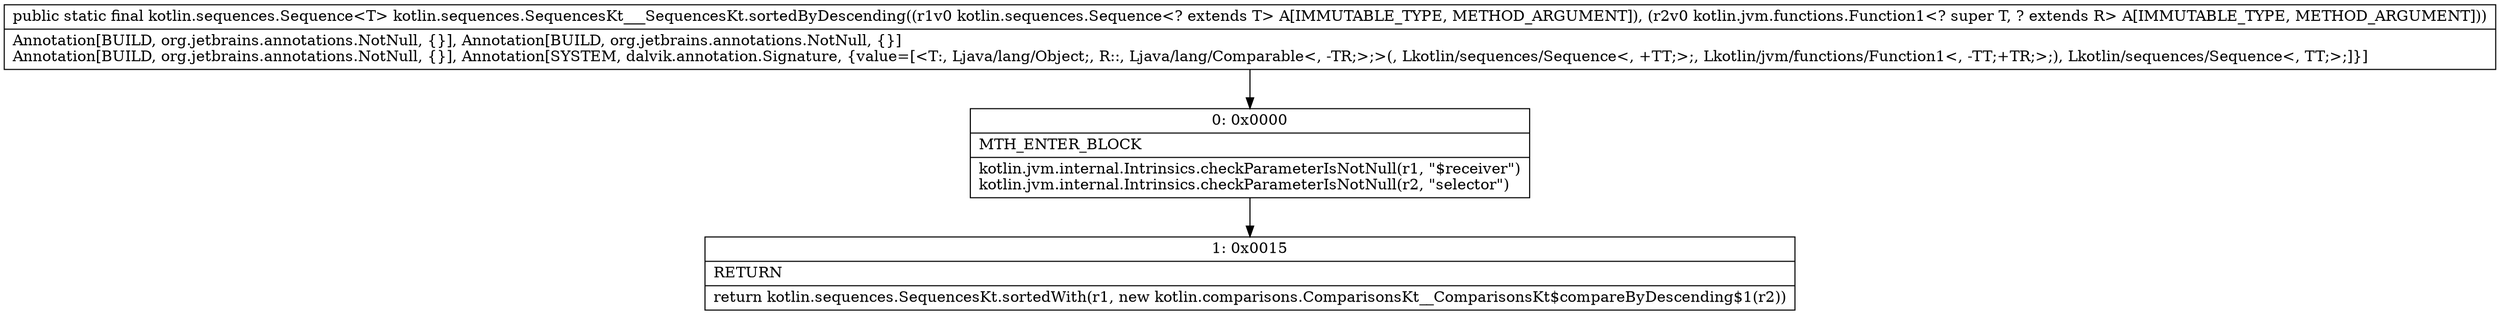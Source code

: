 digraph "CFG forkotlin.sequences.SequencesKt___SequencesKt.sortedByDescending(Lkotlin\/sequences\/Sequence;Lkotlin\/jvm\/functions\/Function1;)Lkotlin\/sequences\/Sequence;" {
Node_0 [shape=record,label="{0\:\ 0x0000|MTH_ENTER_BLOCK\l|kotlin.jvm.internal.Intrinsics.checkParameterIsNotNull(r1, \"$receiver\")\lkotlin.jvm.internal.Intrinsics.checkParameterIsNotNull(r2, \"selector\")\l}"];
Node_1 [shape=record,label="{1\:\ 0x0015|RETURN\l|return kotlin.sequences.SequencesKt.sortedWith(r1, new kotlin.comparisons.ComparisonsKt__ComparisonsKt$compareByDescending$1(r2))\l}"];
MethodNode[shape=record,label="{public static final kotlin.sequences.Sequence\<T\> kotlin.sequences.SequencesKt___SequencesKt.sortedByDescending((r1v0 kotlin.sequences.Sequence\<? extends T\> A[IMMUTABLE_TYPE, METHOD_ARGUMENT]), (r2v0 kotlin.jvm.functions.Function1\<? super T, ? extends R\> A[IMMUTABLE_TYPE, METHOD_ARGUMENT]))  | Annotation[BUILD, org.jetbrains.annotations.NotNull, \{\}], Annotation[BUILD, org.jetbrains.annotations.NotNull, \{\}]\lAnnotation[BUILD, org.jetbrains.annotations.NotNull, \{\}], Annotation[SYSTEM, dalvik.annotation.Signature, \{value=[\<T:, Ljava\/lang\/Object;, R::, Ljava\/lang\/Comparable\<, \-TR;\>;\>(, Lkotlin\/sequences\/Sequence\<, +TT;\>;, Lkotlin\/jvm\/functions\/Function1\<, \-TT;+TR;\>;), Lkotlin\/sequences\/Sequence\<, TT;\>;]\}]\l}"];
MethodNode -> Node_0;
Node_0 -> Node_1;
}

